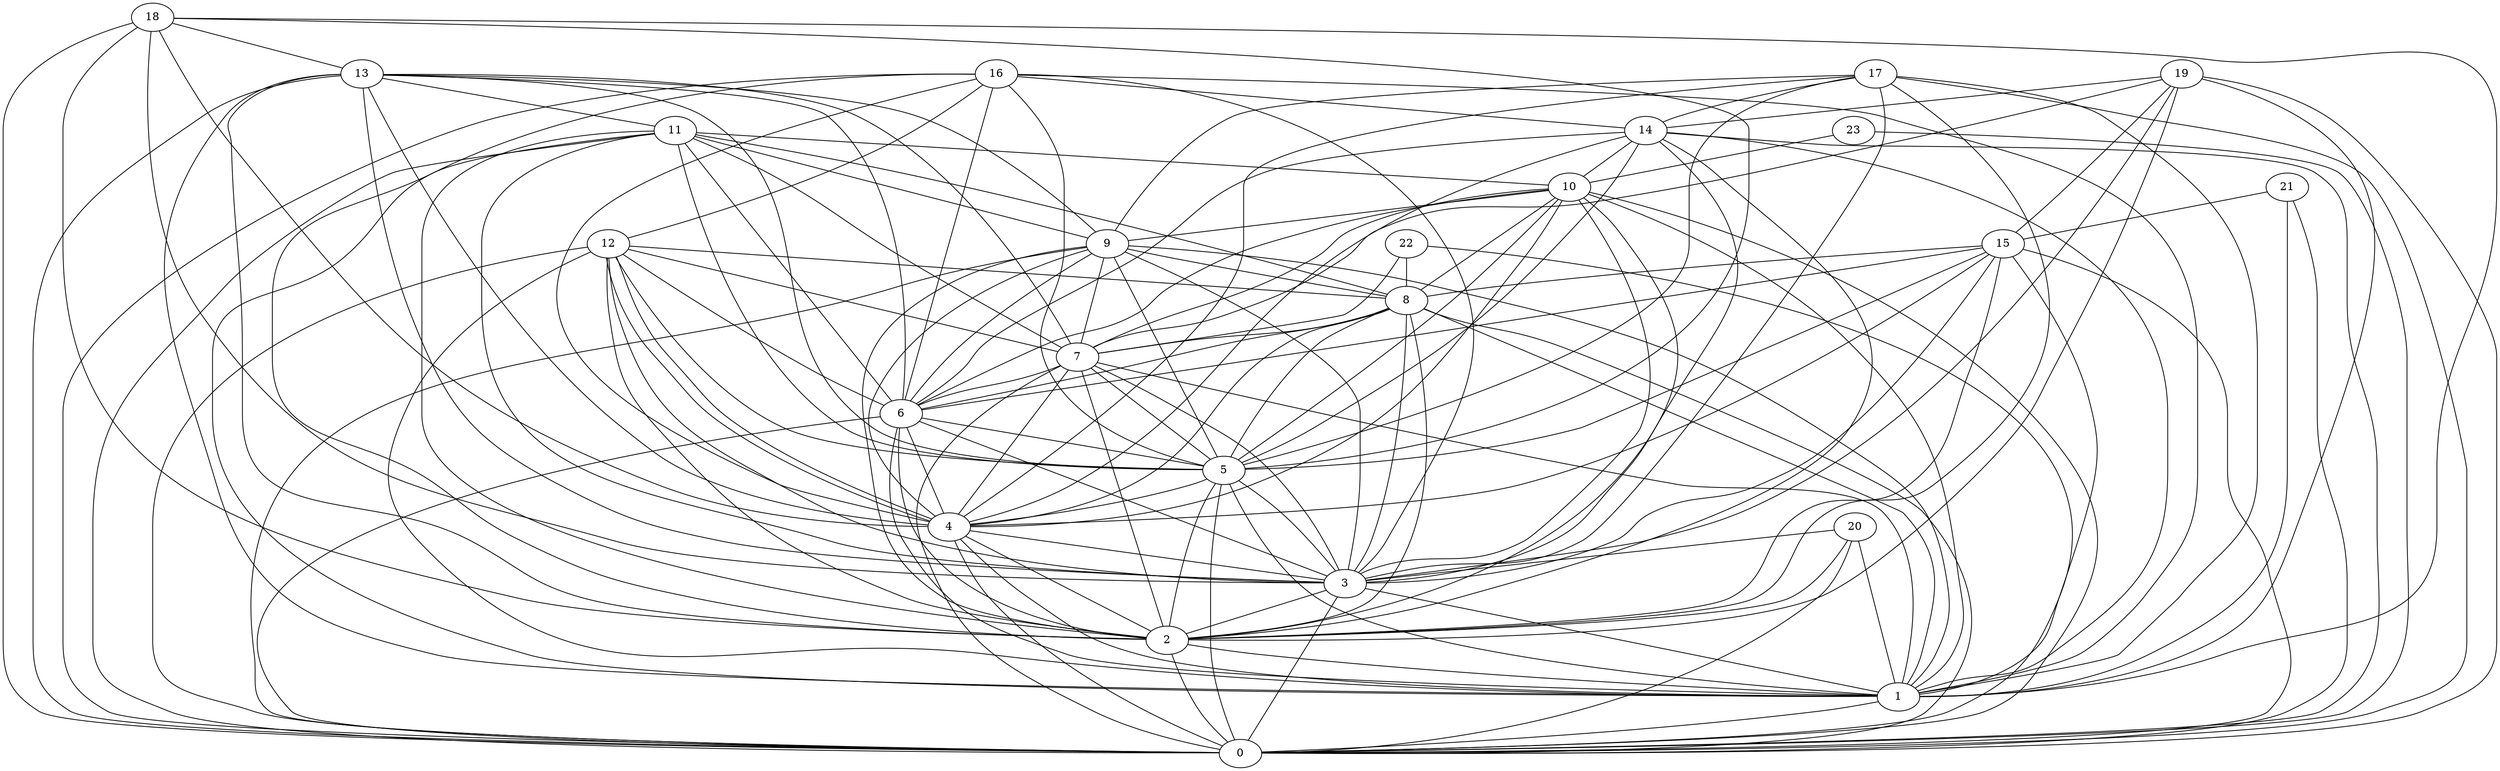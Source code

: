 graph G {
0;
1;
2;
3;
4;
5;
6;
7;
8;
9;
10;
11;
12;
13;
14;
15;
16;
17;
18;
19;
20;
21;
22;
23;
23--10 ;
23--0 ;
22--7 ;
22--8 ;
22--0 ;
21--15 ;
21--1 ;
21--0 ;
20--1 ;
20--0 ;
20--2 ;
20--3 ;
19--2 ;
19--15 ;
19--14 ;
19--7 ;
19--1 ;
19--3 ;
19--0 ;
18--5 ;
18--13 ;
18--0 ;
18--2 ;
18--3 ;
18--1 ;
18--4 ;
17--1 ;
17--2 ;
17--9 ;
17--3 ;
17--14 ;
17--5 ;
17--0 ;
17--4 ;
16--3 ;
16--4 ;
16--12 ;
16--14 ;
16--2 ;
16--5 ;
16--0 ;
16--1 ;
16--6 ;
15--8 ;
15--0 ;
15--4 ;
15--1 ;
15--3 ;
15--2 ;
15--5 ;
15--6 ;
14--5 ;
14--10 ;
14--1 ;
14--0 ;
14--3 ;
14--4 ;
14--2 ;
14--6 ;
13--2 ;
13--11 ;
13--9 ;
13--1 ;
13--4 ;
13--5 ;
13--0 ;
13--3 ;
13--6 ;
13--7 ;
12--4 ;
12--0 ;
12--5 ;
12--7 ;
12--4 ;
12--2 ;
12--1 ;
12--8 ;
12--3 ;
12--6 ;
11--9 ;
11--6 ;
11--5 ;
11--8 ;
11--0 ;
11--3 ;
11--7 ;
11--1 ;
11--2 ;
11--10 ;
10--1 ;
10--4 ;
10--2 ;
10--3 ;
10--0 ;
10--5 ;
10--6 ;
10--8 ;
10--9 ;
10--7 ;
9--4 ;
9--1 ;
9--7 ;
9--0 ;
9--2 ;
9--8 ;
9--3 ;
9--5 ;
9--6 ;
8--3 ;
8--0 ;
8--1 ;
8--5 ;
8--6 ;
8--4 ;
8--7 ;
8--2 ;
7--2 ;
7--3 ;
7--4 ;
7--1 ;
7--5 ;
7--0 ;
7--6 ;
6--1 ;
6--3 ;
6--5 ;
6--4 ;
6--2 ;
6--0 ;
5--4 ;
5--3 ;
5--2 ;
5--1 ;
5--0 ;
4--2 ;
4--0 ;
4--1 ;
4--3 ;
3--1 ;
3--2 ;
3--0 ;
2--0 ;
2--1 ;
1--0 ;
}
